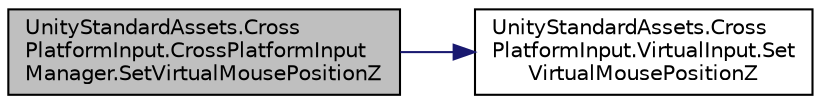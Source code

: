 digraph "UnityStandardAssets.CrossPlatformInput.CrossPlatformInputManager.SetVirtualMousePositionZ"
{
 // LATEX_PDF_SIZE
  edge [fontname="Helvetica",fontsize="10",labelfontname="Helvetica",labelfontsize="10"];
  node [fontname="Helvetica",fontsize="10",shape=record];
  rankdir="LR";
  Node36 [label="UnityStandardAssets.Cross\lPlatformInput.CrossPlatformInput\lManager.SetVirtualMousePositionZ",height=0.2,width=0.4,color="black", fillcolor="grey75", style="filled", fontcolor="black",tooltip=" "];
  Node36 -> Node37 [color="midnightblue",fontsize="10",style="solid",fontname="Helvetica"];
  Node37 [label="UnityStandardAssets.Cross\lPlatformInput.VirtualInput.Set\lVirtualMousePositionZ",height=0.2,width=0.4,color="black", fillcolor="white", style="filled",URL="$class_unity_standard_assets_1_1_cross_platform_input_1_1_virtual_input.html#a2f5097b2d04f3af6db5a1bad128fbaa1",tooltip=" "];
}
